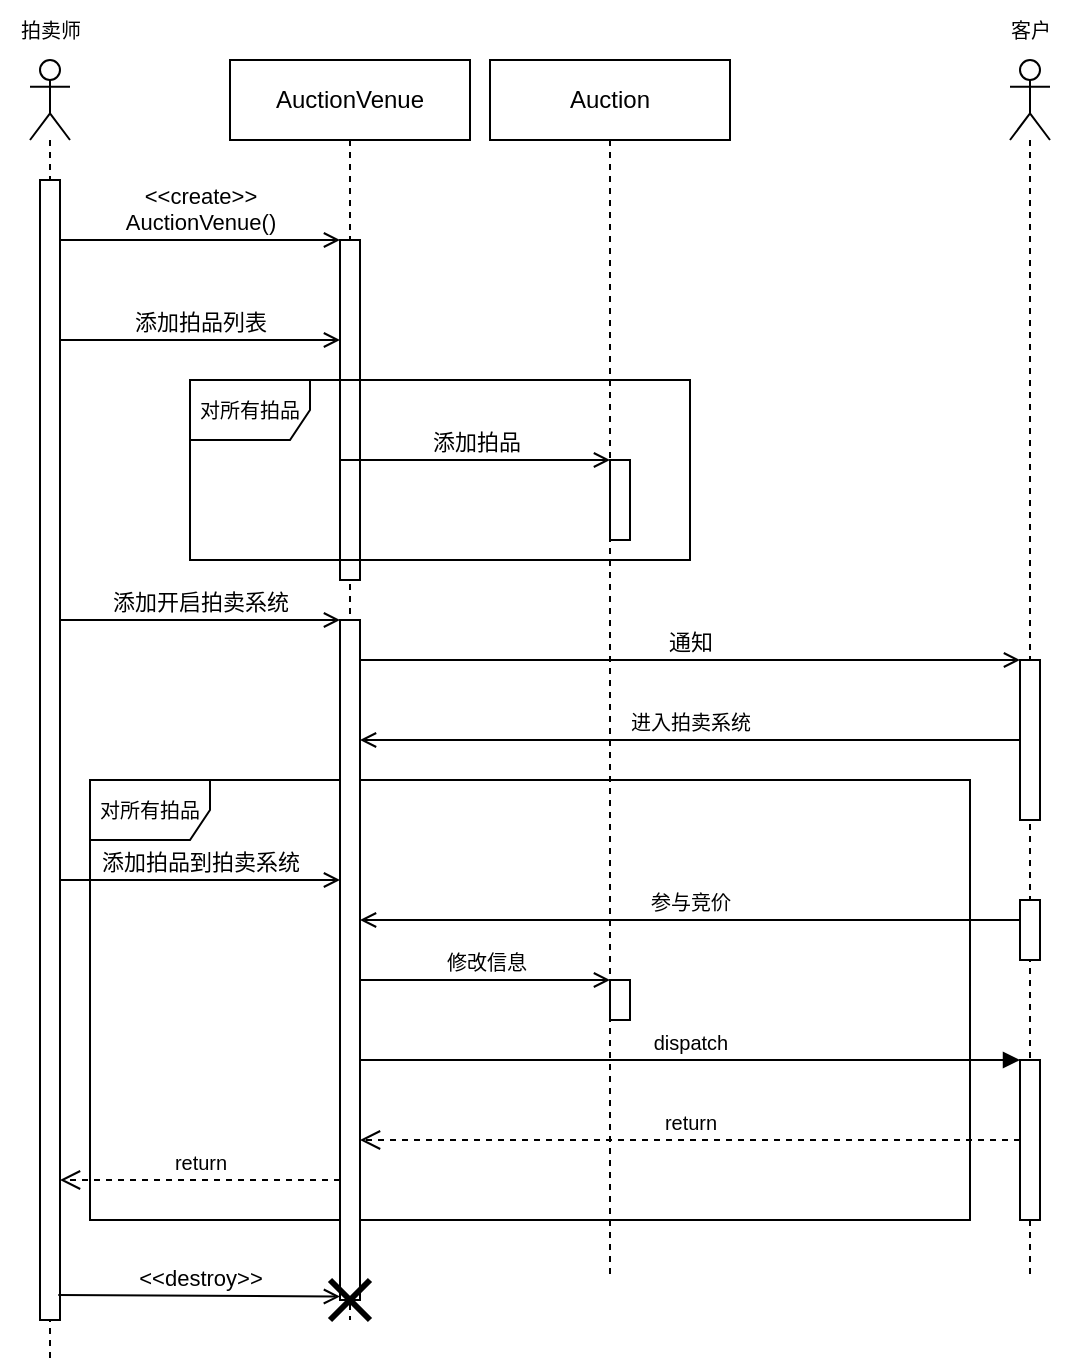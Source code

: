<mxfile version="20.3.0" type="device"><diagram id="8rn3h-GBiZHq4DmAh3QN" name="第 1 页"><mxGraphModel dx="754" dy="469" grid="1" gridSize="10" guides="1" tooltips="1" connect="1" arrows="1" fold="1" page="1" pageScale="1" pageWidth="827" pageHeight="1169" math="0" shadow="0"><root><mxCell id="0"/><mxCell id="1" parent="0"/><mxCell id="qt6KI6EAKlYtCEjyDEqP-19" value="&lt;font style=&quot;font-size: 10px;&quot;&gt;对所有拍品&lt;/font&gt;" style="shape=umlFrame;whiteSpace=wrap;html=1;align=center;" parent="1" vertex="1"><mxGeometry x="180" y="400" width="440" height="220" as="geometry"/></mxCell><mxCell id="qt6KI6EAKlYtCEjyDEqP-1" value="&lt;p style=&quot;line-height: 1.2;&quot;&gt;&lt;br&gt;&lt;/p&gt;" style="shape=umlLifeline;participant=umlActor;perimeter=lifelinePerimeter;whiteSpace=wrap;html=1;container=1;collapsible=0;recursiveResize=0;verticalAlign=top;spacingTop=36;outlineConnect=0;" parent="1" vertex="1"><mxGeometry x="150" y="40" width="20" height="650" as="geometry"/></mxCell><mxCell id="qt6KI6EAKlYtCEjyDEqP-6" value="" style="html=1;points=[];perimeter=orthogonalPerimeter;" parent="qt6KI6EAKlYtCEjyDEqP-1" vertex="1"><mxGeometry x="5" y="60" width="10" height="570" as="geometry"/></mxCell><mxCell id="qt6KI6EAKlYtCEjyDEqP-2" value="" style="shape=umlLifeline;participant=umlActor;perimeter=lifelinePerimeter;whiteSpace=wrap;html=1;container=1;collapsible=0;recursiveResize=0;verticalAlign=top;spacingTop=36;outlineConnect=0;" parent="1" vertex="1"><mxGeometry x="640" y="40" width="20" height="610" as="geometry"/></mxCell><mxCell id="qt6KI6EAKlYtCEjyDEqP-16" value="" style="html=1;points=[];perimeter=orthogonalPerimeter;fontSize=10;" parent="qt6KI6EAKlYtCEjyDEqP-2" vertex="1"><mxGeometry x="5" y="300" width="10" height="80" as="geometry"/></mxCell><mxCell id="qt6KI6EAKlYtCEjyDEqP-21" value="" style="html=1;points=[];perimeter=orthogonalPerimeter;fontSize=10;" parent="qt6KI6EAKlYtCEjyDEqP-2" vertex="1"><mxGeometry x="5" y="420" width="10" height="30" as="geometry"/></mxCell><mxCell id="qt6KI6EAKlYtCEjyDEqP-26" value="" style="html=1;points=[];perimeter=orthogonalPerimeter;fontSize=10;" parent="qt6KI6EAKlYtCEjyDEqP-2" vertex="1"><mxGeometry x="5" y="500" width="10" height="80" as="geometry"/></mxCell><mxCell id="qt6KI6EAKlYtCEjyDEqP-3" value="AuctionVenue" style="shape=umlLifeline;perimeter=lifelinePerimeter;whiteSpace=wrap;html=1;container=1;collapsible=0;recursiveResize=0;outlineConnect=0;" parent="1" vertex="1"><mxGeometry x="250" y="40" width="120" height="630" as="geometry"/></mxCell><mxCell id="qt6KI6EAKlYtCEjyDEqP-4" value="" style="html=1;points=[];perimeter=orthogonalPerimeter;" parent="qt6KI6EAKlYtCEjyDEqP-3" vertex="1"><mxGeometry x="55" y="90" width="10" height="170" as="geometry"/></mxCell><mxCell id="qt6KI6EAKlYtCEjyDEqP-12" value="添加拍品" style="html=1;verticalAlign=bottom;endArrow=open;rounded=0;endFill=0;" parent="qt6KI6EAKlYtCEjyDEqP-3" target="qt6KI6EAKlYtCEjyDEqP-9" edge="1"><mxGeometry width="80" relative="1" as="geometry"><mxPoint x="55" y="200" as="sourcePoint"/><mxPoint x="194" y="200" as="targetPoint"/><Array as="points"><mxPoint x="120" y="200"/></Array></mxGeometry></mxCell><mxCell id="qt6KI6EAKlYtCEjyDEqP-13" value="" style="html=1;points=[];perimeter=orthogonalPerimeter;fontSize=10;" parent="qt6KI6EAKlYtCEjyDEqP-3" vertex="1"><mxGeometry x="55" y="280" width="10" height="340" as="geometry"/></mxCell><mxCell id="ouOWt5BYP0AZ4gyLqJf3-2" value="" style="shape=umlDestroy;whiteSpace=wrap;html=1;strokeWidth=3;strokeColor=default;" vertex="1" parent="qt6KI6EAKlYtCEjyDEqP-3"><mxGeometry x="50" y="610" width="20" height="20" as="geometry"/></mxCell><mxCell id="qt6KI6EAKlYtCEjyDEqP-5" value="&amp;lt;&amp;lt;create&amp;gt;&amp;gt;&lt;br&gt;AuctionVenue()" style="html=1;verticalAlign=bottom;startArrow=none;endArrow=open;startSize=8;rounded=0;startFill=0;endFill=0;" parent="1" source="qt6KI6EAKlYtCEjyDEqP-6" target="qt6KI6EAKlYtCEjyDEqP-4" edge="1"><mxGeometry relative="1" as="geometry"><mxPoint x="225" y="130" as="sourcePoint"/><Array as="points"><mxPoint x="220" y="130"/></Array></mxGeometry></mxCell><mxCell id="qt6KI6EAKlYtCEjyDEqP-7" value="添加拍品列表" style="html=1;verticalAlign=bottom;endArrow=open;rounded=0;endFill=0;" parent="1" source="qt6KI6EAKlYtCEjyDEqP-6" target="qt6KI6EAKlYtCEjyDEqP-4" edge="1"><mxGeometry width="80" relative="1" as="geometry"><mxPoint x="170" y="190" as="sourcePoint"/><mxPoint x="250" y="190" as="targetPoint"/><Array as="points"><mxPoint x="230" y="180"/></Array></mxGeometry></mxCell><mxCell id="qt6KI6EAKlYtCEjyDEqP-8" value="Auction" style="shape=umlLifeline;perimeter=lifelinePerimeter;whiteSpace=wrap;html=1;container=1;collapsible=0;recursiveResize=0;outlineConnect=0;" parent="1" vertex="1"><mxGeometry x="380" y="40" width="120" height="610" as="geometry"/></mxCell><mxCell id="qt6KI6EAKlYtCEjyDEqP-10" value="&lt;font style=&quot;font-size: 10px;&quot;&gt;对所有拍品&lt;/font&gt;" style="shape=umlFrame;whiteSpace=wrap;html=1;align=center;" parent="qt6KI6EAKlYtCEjyDEqP-8" vertex="1"><mxGeometry x="-150" y="160" width="250" height="90" as="geometry"/></mxCell><mxCell id="qt6KI6EAKlYtCEjyDEqP-9" value="" style="html=1;points=[];perimeter=orthogonalPerimeter;" parent="qt6KI6EAKlYtCEjyDEqP-8" vertex="1"><mxGeometry x="60" y="200" width="10" height="40" as="geometry"/></mxCell><mxCell id="qt6KI6EAKlYtCEjyDEqP-23" value="" style="html=1;points=[];perimeter=orthogonalPerimeter;fontSize=10;" parent="qt6KI6EAKlYtCEjyDEqP-8" vertex="1"><mxGeometry x="60" y="460" width="10" height="20" as="geometry"/></mxCell><mxCell id="qt6KI6EAKlYtCEjyDEqP-14" value="添加开启拍卖系统" style="html=1;verticalAlign=bottom;endArrow=open;rounded=0;endFill=0;" parent="1" source="qt6KI6EAKlYtCEjyDEqP-6" target="qt6KI6EAKlYtCEjyDEqP-13" edge="1"><mxGeometry width="80" relative="1" as="geometry"><mxPoint x="170" y="320" as="sourcePoint"/><mxPoint x="309" y="320" as="targetPoint"/><Array as="points"><mxPoint x="230" y="320"/></Array></mxGeometry></mxCell><mxCell id="qt6KI6EAKlYtCEjyDEqP-15" value="通知" style="html=1;verticalAlign=bottom;endArrow=open;rounded=0;endFill=0;" parent="1" source="qt6KI6EAKlYtCEjyDEqP-13" target="qt6KI6EAKlYtCEjyDEqP-16" edge="1"><mxGeometry width="80" relative="1" as="geometry"><mxPoint x="320" y="350.0" as="sourcePoint"/><mxPoint x="459.21" y="350.22" as="targetPoint"/><Array as="points"><mxPoint x="480" y="340"/></Array></mxGeometry></mxCell><mxCell id="qt6KI6EAKlYtCEjyDEqP-18" value="进入拍卖系统" style="html=1;verticalAlign=bottom;endArrow=open;rounded=0;fontSize=10;endFill=0;" parent="1" source="qt6KI6EAKlYtCEjyDEqP-16" target="qt6KI6EAKlYtCEjyDEqP-13" edge="1"><mxGeometry width="80" relative="1" as="geometry"><mxPoint x="400" y="390" as="sourcePoint"/><mxPoint x="480" y="390" as="targetPoint"/></mxGeometry></mxCell><mxCell id="qt6KI6EAKlYtCEjyDEqP-20" value="添加拍品到拍卖系统" style="html=1;verticalAlign=bottom;endArrow=open;rounded=0;endFill=0;" parent="1" source="qt6KI6EAKlYtCEjyDEqP-6" target="qt6KI6EAKlYtCEjyDEqP-13" edge="1"><mxGeometry width="80" relative="1" as="geometry"><mxPoint x="120.0" y="540" as="sourcePoint"/><mxPoint x="259.21" y="540.22" as="targetPoint"/><Array as="points"><mxPoint x="220" y="450"/></Array></mxGeometry></mxCell><mxCell id="qt6KI6EAKlYtCEjyDEqP-22" value="参与竞价" style="html=1;verticalAlign=bottom;endArrow=open;rounded=0;fontSize=10;endFill=0;" parent="1" source="qt6KI6EAKlYtCEjyDEqP-21" target="qt6KI6EAKlYtCEjyDEqP-13" edge="1"><mxGeometry width="80" relative="1" as="geometry"><mxPoint x="640" y="450" as="sourcePoint"/><mxPoint x="320" y="449.75" as="targetPoint"/><Array as="points"><mxPoint x="480" y="470"/></Array></mxGeometry></mxCell><mxCell id="qt6KI6EAKlYtCEjyDEqP-24" value="修改信息" style="html=1;verticalAlign=bottom;endArrow=open;rounded=0;fontSize=10;endFill=0;" parent="1" source="qt6KI6EAKlYtCEjyDEqP-13" target="qt6KI6EAKlYtCEjyDEqP-23" edge="1"><mxGeometry width="80" relative="1" as="geometry"><mxPoint x="340" y="500" as="sourcePoint"/><mxPoint x="420" y="500" as="targetPoint"/></mxGeometry></mxCell><mxCell id="qt6KI6EAKlYtCEjyDEqP-27" value="dispatch" style="html=1;verticalAlign=bottom;endArrow=block;entryX=0;entryY=0;rounded=0;fontSize=10;" parent="1" source="qt6KI6EAKlYtCEjyDEqP-13" target="qt6KI6EAKlYtCEjyDEqP-26" edge="1"><mxGeometry relative="1" as="geometry"><mxPoint x="315" y="550" as="sourcePoint"/></mxGeometry></mxCell><mxCell id="qt6KI6EAKlYtCEjyDEqP-28" value="return" style="html=1;verticalAlign=bottom;endArrow=open;dashed=1;endSize=8;rounded=0;fontSize=10;" parent="1" source="qt6KI6EAKlYtCEjyDEqP-26" target="qt6KI6EAKlYtCEjyDEqP-13" edge="1"><mxGeometry relative="1" as="geometry"><mxPoint x="315" y="626" as="targetPoint"/><Array as="points"><mxPoint x="480" y="580"/></Array></mxGeometry></mxCell><mxCell id="qt6KI6EAKlYtCEjyDEqP-29" value="return" style="html=1;verticalAlign=bottom;endArrow=open;dashed=1;endSize=8;rounded=0;fontSize=10;" parent="1" source="qt6KI6EAKlYtCEjyDEqP-13" target="qt6KI6EAKlYtCEjyDEqP-6" edge="1"><mxGeometry relative="1" as="geometry"><mxPoint x="300" y="600" as="sourcePoint"/><mxPoint x="220" y="600" as="targetPoint"/><Array as="points"><mxPoint x="230" y="600"/></Array></mxGeometry></mxCell><mxCell id="qt6KI6EAKlYtCEjyDEqP-30" value="拍卖师" style="text;html=1;align=center;verticalAlign=middle;resizable=0;points=[];autosize=1;strokeColor=none;fillColor=none;fontSize=10;" parent="1" vertex="1"><mxGeometry x="135" y="10" width="50" height="30" as="geometry"/></mxCell><mxCell id="qt6KI6EAKlYtCEjyDEqP-32" value="客户" style="text;html=1;align=center;verticalAlign=middle;resizable=0;points=[];autosize=1;strokeColor=none;fillColor=none;fontSize=10;" parent="1" vertex="1"><mxGeometry x="630" y="10" width="40" height="30" as="geometry"/></mxCell><mxCell id="ouOWt5BYP0AZ4gyLqJf3-1" value="&amp;lt;&amp;lt;destroy&amp;gt;&amp;gt;" style="html=1;verticalAlign=bottom;endArrow=open;rounded=0;endFill=0;exitX=0.915;exitY=0.978;exitDx=0;exitDy=0;exitPerimeter=0;entryX=-0.002;entryY=0.995;entryDx=0;entryDy=0;entryPerimeter=0;" edge="1" parent="1" source="qt6KI6EAKlYtCEjyDEqP-6" target="qt6KI6EAKlYtCEjyDEqP-13"><mxGeometry width="80" relative="1" as="geometry"><mxPoint x="170" y="660" as="sourcePoint"/><mxPoint x="250" y="660" as="targetPoint"/></mxGeometry></mxCell></root></mxGraphModel></diagram></mxfile>
